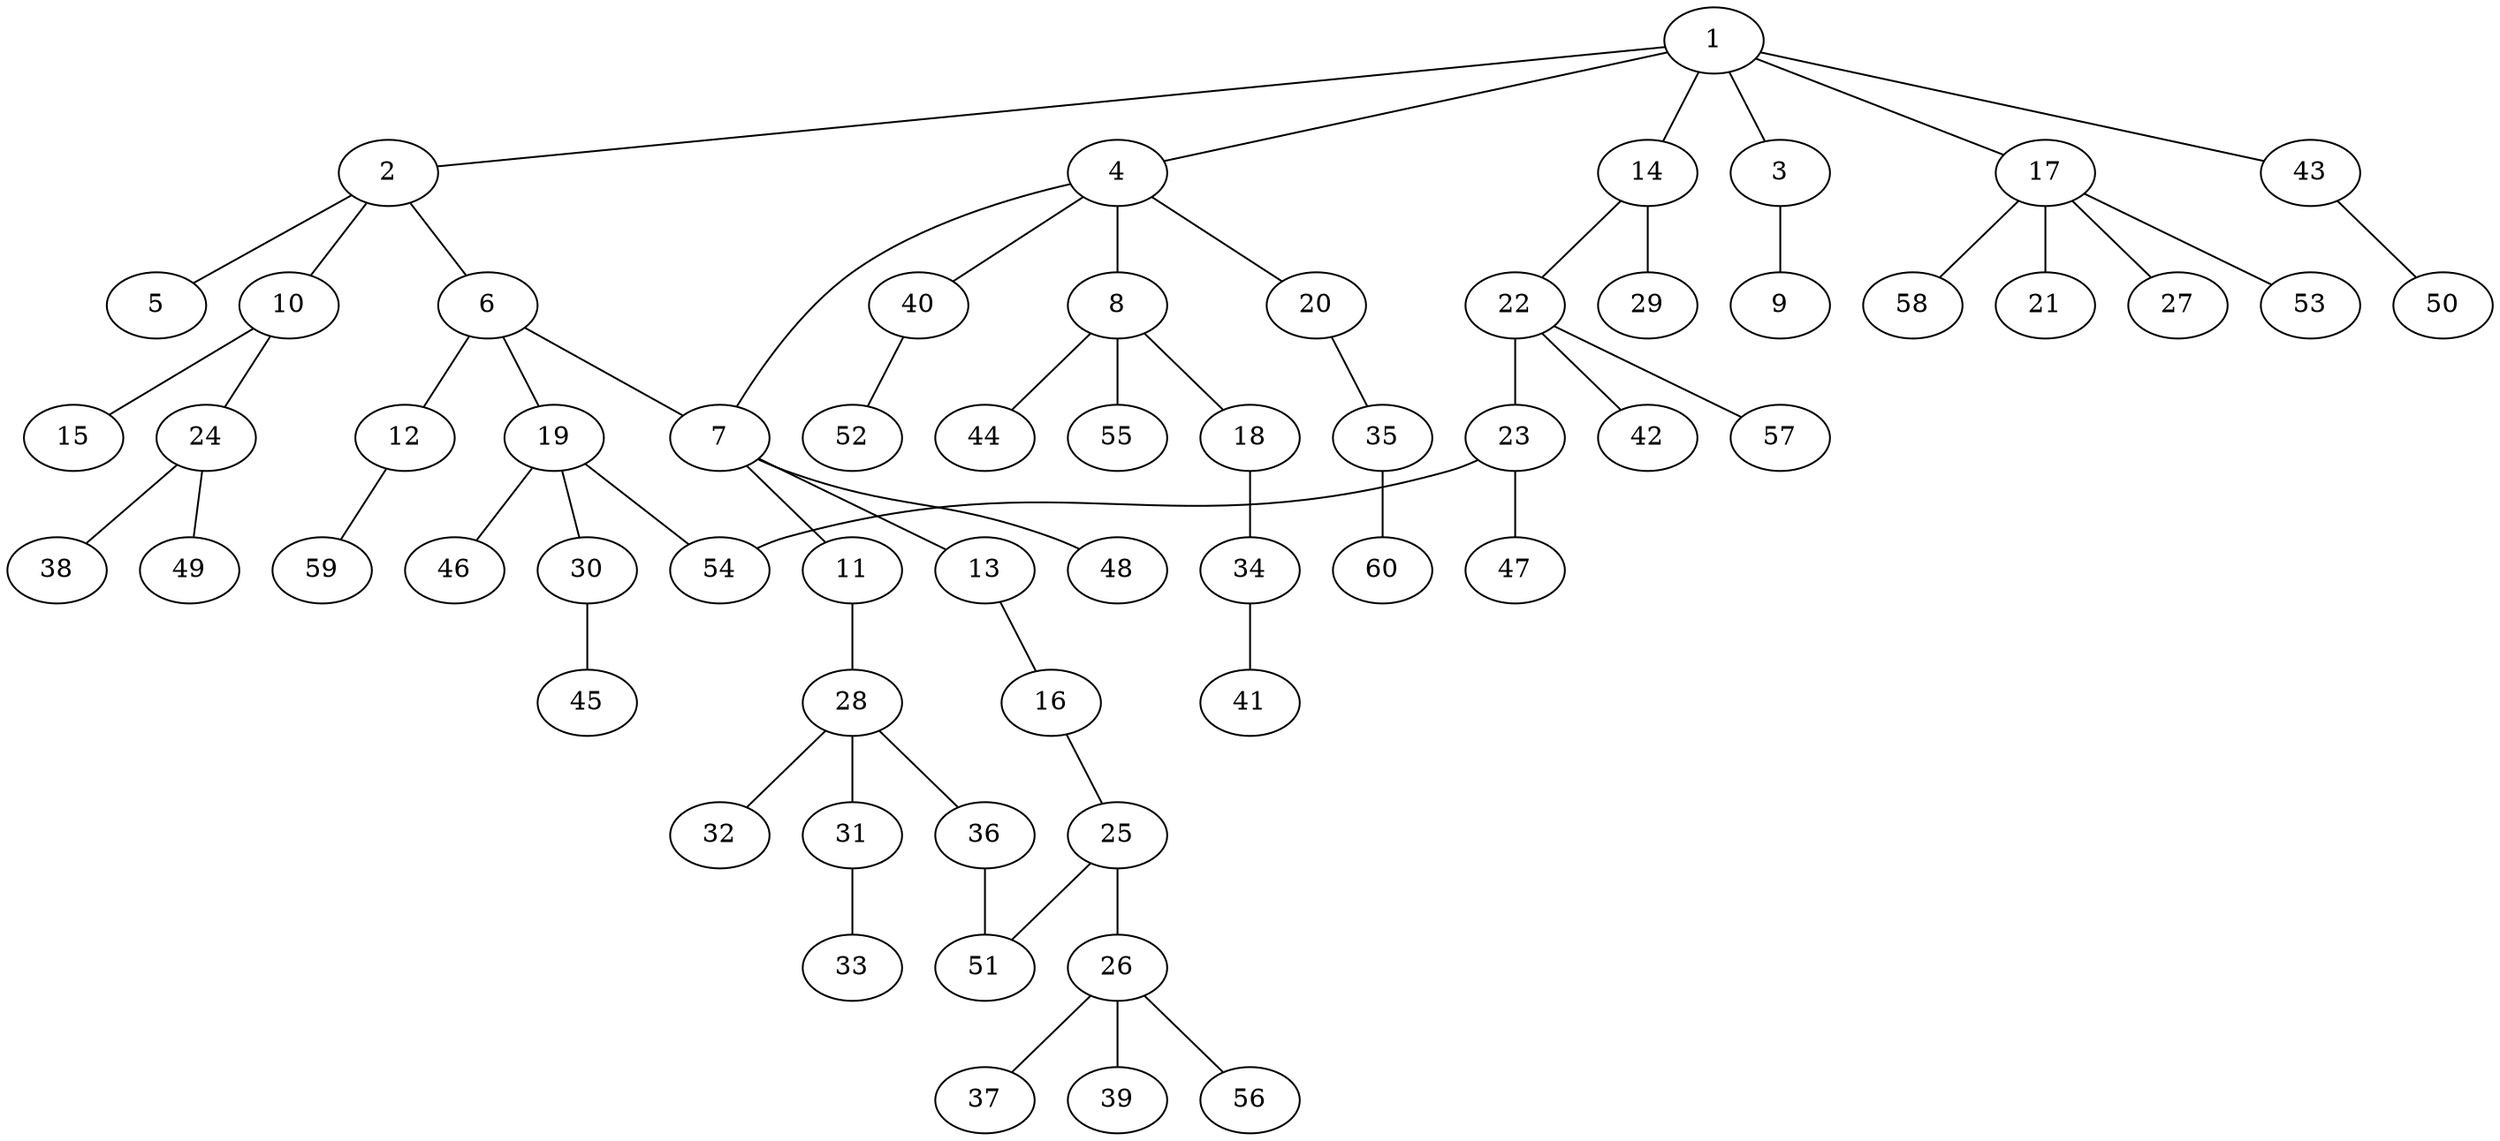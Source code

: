 graph graphname {1--2
1--3
1--4
1--14
1--17
1--43
2--5
2--6
2--10
3--9
4--7
4--8
4--20
4--40
6--7
6--12
6--19
7--11
7--13
7--48
8--18
8--44
8--55
10--15
10--24
11--28
12--59
13--16
14--22
14--29
16--25
17--21
17--27
17--53
17--58
18--34
19--30
19--46
19--54
20--35
22--23
22--42
22--57
23--47
23--54
24--38
24--49
25--26
25--51
26--37
26--39
26--56
28--31
28--32
28--36
30--45
31--33
34--41
35--60
36--51
40--52
43--50
}